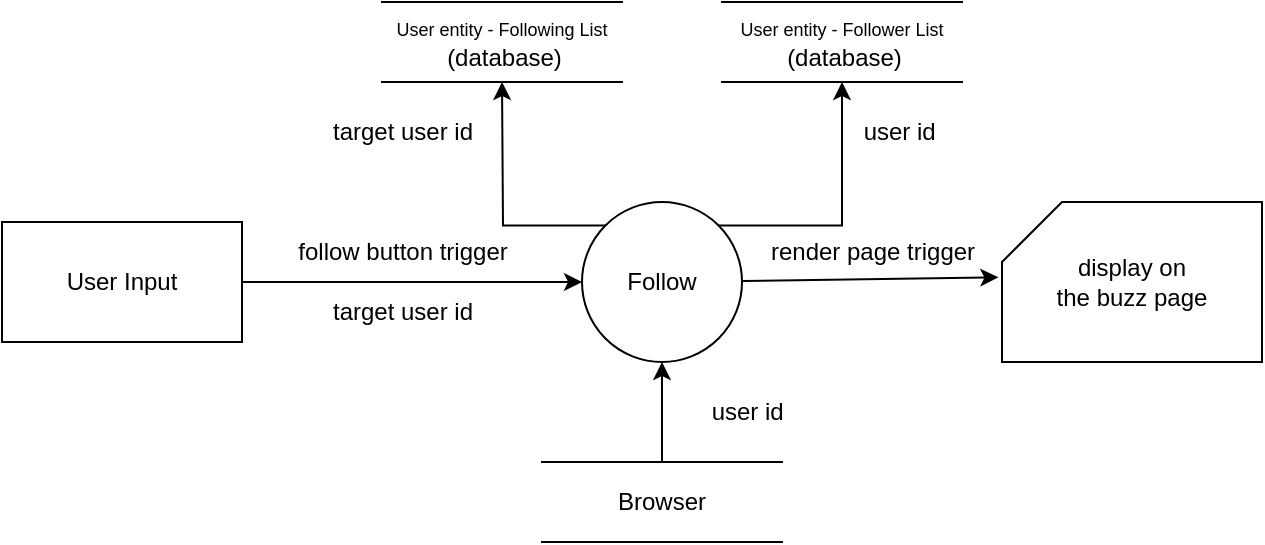<mxfile version="20.8.23" type="github">
  <diagram name="第1頁" id="IL3iJkp3xKeJsIAu66Rl">
    <mxGraphModel dx="479" dy="343" grid="1" gridSize="10" guides="1" tooltips="1" connect="1" arrows="1" fold="1" page="1" pageScale="1" pageWidth="827" pageHeight="1169" math="0" shadow="0">
      <root>
        <mxCell id="0" />
        <mxCell id="1" parent="0" />
        <mxCell id="zkDPbRPJDWIZ1ej-2Ygc-2" value="User Input" style="rounded=0;whiteSpace=wrap;html=1;" vertex="1" parent="1">
          <mxGeometry x="70" y="390" width="120" height="60" as="geometry" />
        </mxCell>
        <mxCell id="zkDPbRPJDWIZ1ej-2Ygc-3" value="display on &lt;br&gt;the buzz page" style="shape=card;whiteSpace=wrap;html=1;" vertex="1" parent="1">
          <mxGeometry x="570" y="380" width="130" height="80" as="geometry" />
        </mxCell>
        <mxCell id="zkDPbRPJDWIZ1ej-2Ygc-8" style="edgeStyle=orthogonalEdgeStyle;rounded=0;orthogonalLoop=1;jettySize=auto;html=1;exitX=0;exitY=0;exitDx=0;exitDy=0;" edge="1" parent="1" source="zkDPbRPJDWIZ1ej-2Ygc-4">
          <mxGeometry relative="1" as="geometry">
            <mxPoint x="320" y="320" as="targetPoint" />
          </mxGeometry>
        </mxCell>
        <mxCell id="zkDPbRPJDWIZ1ej-2Ygc-15" style="edgeStyle=orthogonalEdgeStyle;rounded=0;orthogonalLoop=1;jettySize=auto;html=1;exitX=1;exitY=0;exitDx=0;exitDy=0;entryX=0.5;entryY=1;entryDx=0;entryDy=0;" edge="1" parent="1" source="zkDPbRPJDWIZ1ej-2Ygc-4" target="zkDPbRPJDWIZ1ej-2Ygc-14">
          <mxGeometry relative="1" as="geometry">
            <Array as="points">
              <mxPoint x="490" y="392" />
            </Array>
          </mxGeometry>
        </mxCell>
        <mxCell id="zkDPbRPJDWIZ1ej-2Ygc-4" value="Follow" style="ellipse;whiteSpace=wrap;html=1;aspect=fixed;" vertex="1" parent="1">
          <mxGeometry x="360" y="380" width="80" height="80" as="geometry" />
        </mxCell>
        <mxCell id="zkDPbRPJDWIZ1ej-2Ygc-5" value="" style="endArrow=classic;html=1;rounded=0;exitX=1;exitY=0.5;exitDx=0;exitDy=0;entryX=0;entryY=0.5;entryDx=0;entryDy=0;" edge="1" parent="1" source="zkDPbRPJDWIZ1ej-2Ygc-2" target="zkDPbRPJDWIZ1ej-2Ygc-4">
          <mxGeometry width="50" height="50" relative="1" as="geometry">
            <mxPoint x="410" y="470" as="sourcePoint" />
            <mxPoint x="460" y="420" as="targetPoint" />
          </mxGeometry>
        </mxCell>
        <mxCell id="zkDPbRPJDWIZ1ej-2Ygc-6" value="" style="endArrow=classic;html=1;rounded=0;entryX=-0.014;entryY=0.471;entryDx=0;entryDy=0;entryPerimeter=0;" edge="1" parent="1" source="zkDPbRPJDWIZ1ej-2Ygc-4" target="zkDPbRPJDWIZ1ej-2Ygc-3">
          <mxGeometry width="50" height="50" relative="1" as="geometry">
            <mxPoint x="410" y="470" as="sourcePoint" />
            <mxPoint x="460" y="420" as="targetPoint" />
          </mxGeometry>
        </mxCell>
        <mxCell id="zkDPbRPJDWIZ1ej-2Ygc-11" value="&lt;font style=&quot;font-size: 9px;&quot;&gt;User entity - Following List &amp;nbsp;&lt;/font&gt;(database)" style="shape=partialRectangle;whiteSpace=wrap;html=1;left=0;right=0;fillColor=none;rounded=0;strokeColor=default;fontFamily=Helvetica;fontSize=12;fontColor=default;" vertex="1" parent="1">
          <mxGeometry x="260" y="280" width="120" height="40" as="geometry" />
        </mxCell>
        <mxCell id="zkDPbRPJDWIZ1ej-2Ygc-12" value="follow button trigger" style="text;html=1;align=center;verticalAlign=middle;resizable=0;points=[];autosize=1;strokeColor=none;fillColor=none;" vertex="1" parent="1">
          <mxGeometry x="205" y="390" width="130" height="30" as="geometry" />
        </mxCell>
        <mxCell id="zkDPbRPJDWIZ1ej-2Ygc-14" value="&lt;font style=&quot;border-color: var(--border-color); font-size: 9px;&quot;&gt;User entity - Follower List &amp;nbsp;&lt;/font&gt;(database)" style="shape=partialRectangle;whiteSpace=wrap;html=1;left=0;right=0;fillColor=none;rounded=0;strokeColor=default;fontFamily=Helvetica;fontSize=12;fontColor=default;" vertex="1" parent="1">
          <mxGeometry x="430" y="280" width="120" height="40" as="geometry" />
        </mxCell>
        <mxCell id="zkDPbRPJDWIZ1ej-2Ygc-16" value="user id&amp;nbsp;" style="text;html=1;align=center;verticalAlign=middle;resizable=0;points=[];autosize=1;strokeColor=none;fillColor=none;" vertex="1" parent="1">
          <mxGeometry x="414" y="470" width="60" height="30" as="geometry" />
        </mxCell>
        <mxCell id="zkDPbRPJDWIZ1ej-2Ygc-19" style="edgeStyle=orthogonalEdgeStyle;rounded=0;orthogonalLoop=1;jettySize=auto;html=1;" edge="1" parent="1" source="zkDPbRPJDWIZ1ej-2Ygc-17" target="zkDPbRPJDWIZ1ej-2Ygc-4">
          <mxGeometry relative="1" as="geometry" />
        </mxCell>
        <mxCell id="zkDPbRPJDWIZ1ej-2Ygc-17" value="Browser" style="shape=partialRectangle;whiteSpace=wrap;html=1;left=0;right=0;fillColor=none;rounded=0;strokeColor=default;fontFamily=Helvetica;fontSize=12;fontColor=default;" vertex="1" parent="1">
          <mxGeometry x="340" y="510" width="120" height="40" as="geometry" />
        </mxCell>
        <mxCell id="zkDPbRPJDWIZ1ej-2Ygc-20" value="target user id" style="text;html=1;align=center;verticalAlign=middle;resizable=0;points=[];autosize=1;strokeColor=none;fillColor=none;" vertex="1" parent="1">
          <mxGeometry x="225" y="420" width="90" height="30" as="geometry" />
        </mxCell>
        <mxCell id="zkDPbRPJDWIZ1ej-2Ygc-21" value="target user id" style="text;html=1;align=center;verticalAlign=middle;resizable=0;points=[];autosize=1;strokeColor=none;fillColor=none;" vertex="1" parent="1">
          <mxGeometry x="225" y="330" width="90" height="30" as="geometry" />
        </mxCell>
        <mxCell id="zkDPbRPJDWIZ1ej-2Ygc-22" value="user id&amp;nbsp;" style="text;html=1;align=center;verticalAlign=middle;resizable=0;points=[];autosize=1;strokeColor=none;fillColor=none;" vertex="1" parent="1">
          <mxGeometry x="490" y="330" width="60" height="30" as="geometry" />
        </mxCell>
        <mxCell id="zkDPbRPJDWIZ1ej-2Ygc-23" value="&lt;font style=&quot;font-size: 12px;&quot;&gt;render page trigger&lt;/font&gt;" style="text;html=1;align=center;verticalAlign=middle;resizable=0;points=[];autosize=1;strokeColor=none;fillColor=none;fontSize=9;" vertex="1" parent="1">
          <mxGeometry x="440" y="390" width="130" height="30" as="geometry" />
        </mxCell>
      </root>
    </mxGraphModel>
  </diagram>
</mxfile>
